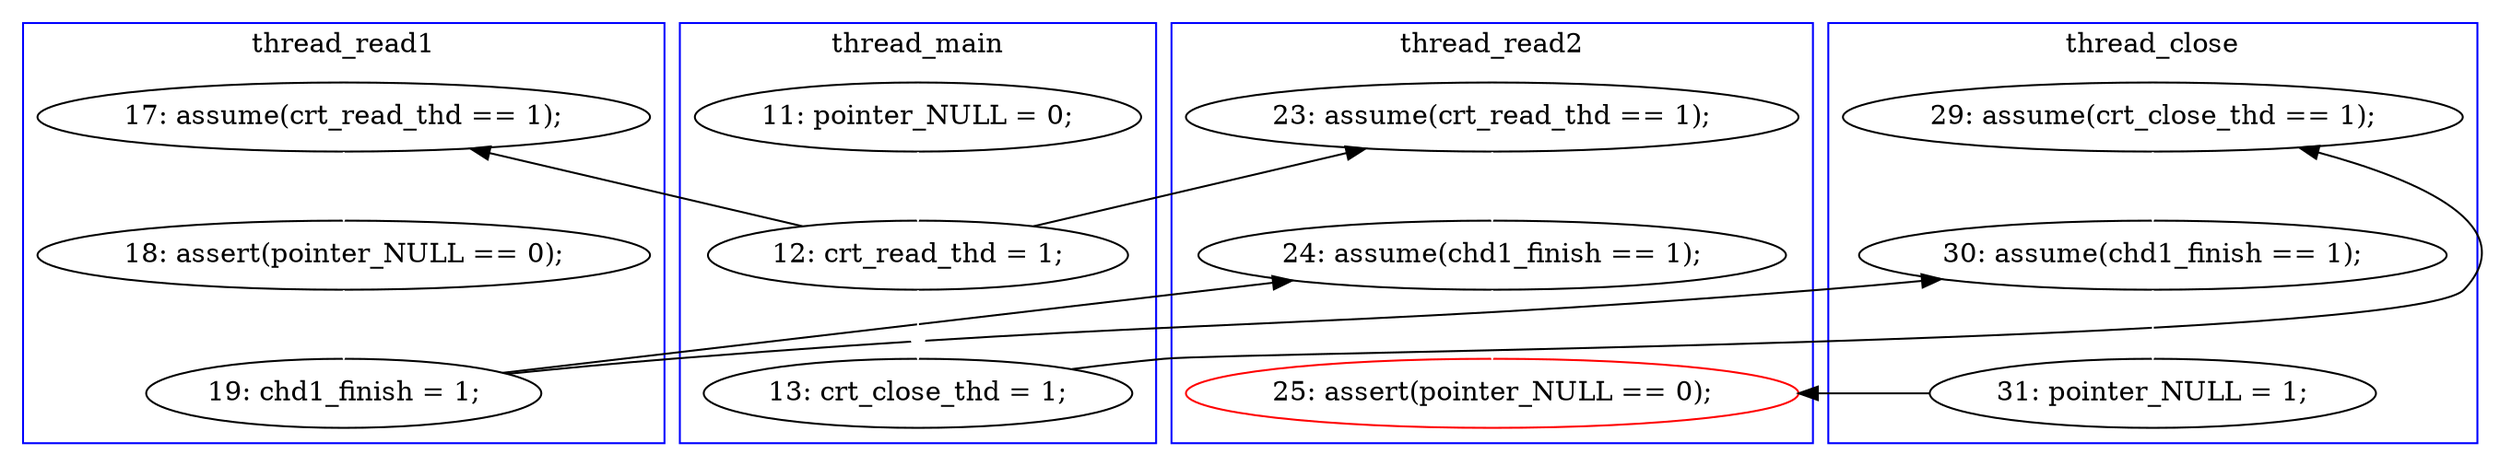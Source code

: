 digraph Counterexample {
	12 -> 14 [color = white, style = solid]
	23 -> 26 [color = white, style = solid]
	17 -> 23 [color = black, style = solid, constraint = false]
	6 -> 8 [color = white, style = solid]
	8 -> 18 [color = black, style = solid, constraint = false]
	20 -> 24 [color = white, style = solid]
	6 -> 12 [color = black, style = solid, constraint = false]
	17 -> 20 [color = black, style = solid, constraint = false]
	6 -> 15 [color = black, style = solid, constraint = false]
	14 -> 17 [color = white, style = solid]
	5 -> 6 [color = white, style = solid]
	18 -> 20 [color = white, style = solid]
	15 -> 23 [color = white, style = solid]
	24 -> 26 [color = black, style = solid, constraint = false]
	subgraph cluster2 {
		label = thread_read1
		color = blue
		14  [label = "18: assert(pointer_NULL == 0);"]
		12  [label = "17: assume(crt_read_thd == 1);"]
		17  [label = "19: chd1_finish = 1;"]
	}
	subgraph cluster1 {
		label = thread_main
		color = blue
		6  [label = "12: crt_read_thd = 1;"]
		8  [label = "13: crt_close_thd = 1;"]
		5  [label = "11: pointer_NULL = 0;"]
	}
	subgraph cluster3 {
		label = thread_read2
		color = blue
		23  [label = "24: assume(chd1_finish == 1);"]
		15  [label = "23: assume(crt_read_thd == 1);"]
		26  [label = "25: assert(pointer_NULL == 0);", color = red]
	}
	subgraph cluster4 {
		label = thread_close
		color = blue
		18  [label = "29: assume(crt_close_thd == 1);"]
		24  [label = "31: pointer_NULL = 1;"]
		20  [label = "30: assume(chd1_finish == 1);"]
	}
}